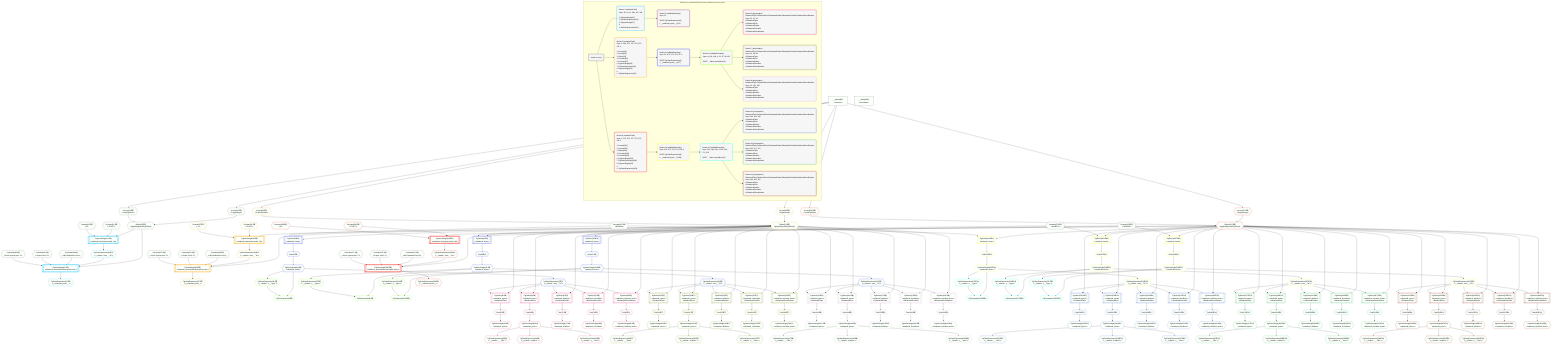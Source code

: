 %%{init: {'themeVariables': { 'fontSize': '12px'}}}%%
graph TD
    classDef path fill:#eee,stroke:#000,color:#000
    classDef plan fill:#fff,stroke-width:1px,color:#000
    classDef itemplan fill:#fff,stroke-width:2px,color:#000
    classDef unbatchedplan fill:#dff,stroke-width:1px,color:#000
    classDef sideeffectplan fill:#fcc,stroke-width:2px,color:#000
    classDef bucket fill:#f6f6f6,color:#000,stroke-width:2px,text-align:left


    %% plan dependencies
    Object15{{"Object[15∈0]<br />ᐸ{pgSettings,withPgClient}ᐳ"}}:::plan
    Access13{{"Access[13∈0]<br />ᐸ2.pgSettingsᐳ"}}:::plan
    Access14{{"Access[14∈0]<br />ᐸ2.withPgClientᐳ"}}:::plan
    Access13 & Access14 --> Object15
    __Value2["__Value[2∈0]<br />ᐸcontextᐳ"]:::plan
    __Value2 --> Access13
    __Value2 --> Access14
    __Value4["__Value[4∈0]<br />ᐸrootValueᐳ"]:::plan
    Constant10{{"Constant[10∈0]<br />ᐸ'POST'ᐳ"}}:::plan
    Constant11{{"Constant[11∈0]<br />ᐸ2ᐳ"}}:::plan
    Constant366{{"Constant[366∈0]<br />ᐸ'My Relational Post 1'ᐳ"}}:::plan
    Constant367{{"Constant[367∈0]<br />ᐸ'A post, innit? 1'ᐳ"}}:::plan
    Constant368{{"Constant[368∈0]<br />ᐸ'Such a great post. 1'ᐳ"}}:::plan
    Constant369{{"Constant[369∈0]<br />ᐸ'My Relational Post 2'ᐳ"}}:::plan
    Constant370{{"Constant[370∈0]<br />ᐸ'A post, innit? 2'ᐳ"}}:::plan
    Constant371{{"Constant[371∈0]<br />ᐸ'Such a great post. 2'ᐳ"}}:::plan
    Constant372{{"Constant[372∈0]<br />ᐸ1000000ᐳ"}}:::plan
    Constant373{{"Constant[373∈0]<br />ᐸ1000001ᐳ"}}:::plan
    Constant374{{"Constant[374∈0]<br />ᐸ1000002ᐳ"}}:::plan
    Constant375{{"Constant[375∈0]<br />ᐸ'My Relational Post 3'ᐳ"}}:::plan
    Constant376{{"Constant[376∈0]<br />ᐸ'A post, innit? 3'ᐳ"}}:::plan
    Constant377{{"Constant[377∈0]<br />ᐸ'Such a great post. 3'ᐳ"}}:::plan
    PgInsertSingle17[["PgInsertSingle[17∈1]<br />ᐸrelational_posts(id,title,description,note)ᐳ"]]:::sideeffectplan
    PgClassExpression16{{"PgClassExpression[16∈1]<br />ᐸ__relation...ems__.”id”ᐳ"}}:::plan
    Object15 & PgClassExpression16 & Constant366 & Constant367 & Constant368 --> PgInsertSingle17
    PgInsertSingle12[["PgInsertSingle[12∈1]<br />ᐸrelational_items(type,author_id)ᐳ"]]:::sideeffectplan
    Object15 & Constant10 & Constant11 --> PgInsertSingle12
    PgInsertSingle12 --> PgClassExpression16
    PgClassExpression21{{"PgClassExpression[21∈1]<br />ᐸ__relational_posts__ᐳ"}}:::plan
    PgInsertSingle17 --> PgClassExpression21
    PgInsertSingle33[["PgInsertSingle[33∈3]<br />ᐸrelational_posts(id,title,description,note)ᐳ"]]:::sideeffectplan
    Object31{{"Object[31∈3]<br />ᐸ{pgSettings,withPgClient}ᐳ"}}:::plan
    PgClassExpression32{{"PgClassExpression[32∈3]<br />ᐸ__relation...ems__.”id”ᐳ"}}:::plan
    Object31 & PgClassExpression32 & Constant369 & Constant370 & Constant371 --> PgInsertSingle33
    PgInsertSingle28[["PgInsertSingle[28∈3]<br />ᐸrelational_items(type,author_id)ᐳ"]]:::sideeffectplan
    Constant26{{"Constant[26∈3]<br />ᐸ'POST'ᐳ"}}:::plan
    Constant27{{"Constant[27∈3]<br />ᐸ2ᐳ"}}:::plan
    Object31 & Constant26 & Constant27 --> PgInsertSingle28
    Access29{{"Access[29∈3]<br />ᐸ2.pgSettingsᐳ"}}:::plan
    Access30{{"Access[30∈3]<br />ᐸ2.withPgClientᐳ"}}:::plan
    Access29 & Access30 --> Object31
    __Value2 --> Access29
    __Value2 --> Access30
    PgInsertSingle28 --> PgClassExpression32
    PgClassExpression37{{"PgClassExpression[37∈3]<br />ᐸ__relational_posts__ᐳ"}}:::plan
    PgInsertSingle33 --> PgClassExpression37
    PgSelect39[["PgSelect[39∈4]<br />ᐸrelational_itemsᐳ"]]:::plan
    Object31 & Constant372 --> PgSelect39
    PgSelect91[["PgSelect[91∈4]<br />ᐸrelational_itemsᐳ"]]:::plan
    Object31 & Constant373 --> PgSelect91
    PgSelect143[["PgSelect[143∈4]<br />ᐸrelational_itemsᐳ"]]:::plan
    Object31 & Constant374 --> PgSelect143
    First43{{"First[43∈4]"}}:::plan
    PgSelect39 --> First43
    PgSelectSingle44{{"PgSelectSingle[44∈4]<br />ᐸrelational_itemsᐳ"}}:::plan
    First43 --> PgSelectSingle44
    PgClassExpression47{{"PgClassExpression[47∈4]<br />ᐸ__relation...ems__.”id”ᐳ"}}:::plan
    PgSelectSingle44 --> PgClassExpression47
    First95{{"First[95∈4]"}}:::plan
    PgSelect91 --> First95
    PgSelectSingle96{{"PgSelectSingle[96∈4]<br />ᐸrelational_itemsᐳ"}}:::plan
    First95 --> PgSelectSingle96
    PgClassExpression99{{"PgClassExpression[99∈4]<br />ᐸ__relation...ems__.”id”ᐳ"}}:::plan
    PgSelectSingle96 --> PgClassExpression99
    First147{{"First[147∈4]"}}:::plan
    PgSelect143 --> First147
    PgSelectSingle148{{"PgSelectSingle[148∈4]<br />ᐸrelational_itemsᐳ"}}:::plan
    First147 --> PgSelectSingle148
    PgClassExpression151{{"PgClassExpression[151∈4]<br />ᐸ__relation...ems__.”id”ᐳ"}}:::plan
    PgSelectSingle148 --> PgClassExpression151
    PgPolymorphic46{{"PgPolymorphic[46∈5]"}}:::plan
    PgClassExpression45{{"PgClassExpression[45∈5]<br />ᐸ__relation...s__.”type”ᐳ"}}:::plan
    PgSelectSingle44 & PgClassExpression45 --> PgPolymorphic46
    PgPolymorphic98{{"PgPolymorphic[98∈5]"}}:::plan
    PgClassExpression97{{"PgClassExpression[97∈5]<br />ᐸ__relation...s__.”type”ᐳ"}}:::plan
    PgSelectSingle96 & PgClassExpression97 --> PgPolymorphic98
    PgPolymorphic150{{"PgPolymorphic[150∈5]"}}:::plan
    PgClassExpression149{{"PgClassExpression[149∈5]<br />ᐸ__relation...s__.”type”ᐳ"}}:::plan
    PgSelectSingle148 & PgClassExpression149 --> PgPolymorphic150
    PgSelectSingle44 --> PgClassExpression45
    PgSelectSingle96 --> PgClassExpression97
    PgSelectSingle148 --> PgClassExpression149
    PgSelect48[["PgSelect[48∈6]<br />ᐸrelational_topicsᐳ<br />ᐳRelationalTopic"]]:::plan
    Object31 & PgClassExpression47 --> PgSelect48
    PgSelect56[["PgSelect[56∈6]<br />ᐸrelational_postsᐳ<br />ᐳRelationalPost"]]:::plan
    Object31 & PgClassExpression47 --> PgSelect56
    PgSelect67[["PgSelect[67∈6]<br />ᐸrelational_dividersᐳ<br />ᐳRelationalDivider"]]:::plan
    Object31 & PgClassExpression47 --> PgSelect67
    PgSelect75[["PgSelect[75∈6]<br />ᐸrelational_checklistsᐳ<br />ᐳRelationalChecklist"]]:::plan
    Object31 & PgClassExpression47 --> PgSelect75
    PgSelect83[["PgSelect[83∈6]<br />ᐸrelational_checklist_itemsᐳ<br />ᐳRelationalChecklistItem"]]:::plan
    Object31 & PgClassExpression47 --> PgSelect83
    First52{{"First[52∈6]"}}:::plan
    PgSelect48 --> First52
    PgSelectSingle53{{"PgSelectSingle[53∈6]<br />ᐸrelational_topicsᐳ"}}:::plan
    First52 --> PgSelectSingle53
    First60{{"First[60∈6]"}}:::plan
    PgSelect56 --> First60
    PgSelectSingle61{{"PgSelectSingle[61∈6]<br />ᐸrelational_postsᐳ"}}:::plan
    First60 --> PgSelectSingle61
    PgClassExpression63{{"PgClassExpression[63∈6]<br />ᐸ__relation...__.”title”ᐳ"}}:::plan
    PgSelectSingle61 --> PgClassExpression63
    PgClassExpression64{{"PgClassExpression[64∈6]<br />ᐸ__relation...scription”ᐳ"}}:::plan
    PgSelectSingle61 --> PgClassExpression64
    PgClassExpression65{{"PgClassExpression[65∈6]<br />ᐸ__relation...s__.”note”ᐳ"}}:::plan
    PgSelectSingle61 --> PgClassExpression65
    First71{{"First[71∈6]"}}:::plan
    PgSelect67 --> First71
    PgSelectSingle72{{"PgSelectSingle[72∈6]<br />ᐸrelational_dividersᐳ"}}:::plan
    First71 --> PgSelectSingle72
    First79{{"First[79∈6]"}}:::plan
    PgSelect75 --> First79
    PgSelectSingle80{{"PgSelectSingle[80∈6]<br />ᐸrelational_checklistsᐳ"}}:::plan
    First79 --> PgSelectSingle80
    First87{{"First[87∈6]"}}:::plan
    PgSelect83 --> First87
    PgSelectSingle88{{"PgSelectSingle[88∈6]<br />ᐸrelational_checklist_itemsᐳ"}}:::plan
    First87 --> PgSelectSingle88
    PgSelect100[["PgSelect[100∈7]<br />ᐸrelational_topicsᐳ<br />ᐳRelationalTopic"]]:::plan
    Object31 & PgClassExpression99 --> PgSelect100
    PgSelect108[["PgSelect[108∈7]<br />ᐸrelational_postsᐳ<br />ᐳRelationalPost"]]:::plan
    Object31 & PgClassExpression99 --> PgSelect108
    PgSelect119[["PgSelect[119∈7]<br />ᐸrelational_dividersᐳ<br />ᐳRelationalDivider"]]:::plan
    Object31 & PgClassExpression99 --> PgSelect119
    PgSelect127[["PgSelect[127∈7]<br />ᐸrelational_checklistsᐳ<br />ᐳRelationalChecklist"]]:::plan
    Object31 & PgClassExpression99 --> PgSelect127
    PgSelect135[["PgSelect[135∈7]<br />ᐸrelational_checklist_itemsᐳ<br />ᐳRelationalChecklistItem"]]:::plan
    Object31 & PgClassExpression99 --> PgSelect135
    First104{{"First[104∈7]"}}:::plan
    PgSelect100 --> First104
    PgSelectSingle105{{"PgSelectSingle[105∈7]<br />ᐸrelational_topicsᐳ"}}:::plan
    First104 --> PgSelectSingle105
    First112{{"First[112∈7]"}}:::plan
    PgSelect108 --> First112
    PgSelectSingle113{{"PgSelectSingle[113∈7]<br />ᐸrelational_postsᐳ"}}:::plan
    First112 --> PgSelectSingle113
    PgClassExpression115{{"PgClassExpression[115∈7]<br />ᐸ__relation...__.”title”ᐳ"}}:::plan
    PgSelectSingle113 --> PgClassExpression115
    PgClassExpression116{{"PgClassExpression[116∈7]<br />ᐸ__relation...scription”ᐳ"}}:::plan
    PgSelectSingle113 --> PgClassExpression116
    PgClassExpression117{{"PgClassExpression[117∈7]<br />ᐸ__relation...s__.”note”ᐳ"}}:::plan
    PgSelectSingle113 --> PgClassExpression117
    First123{{"First[123∈7]"}}:::plan
    PgSelect119 --> First123
    PgSelectSingle124{{"PgSelectSingle[124∈7]<br />ᐸrelational_dividersᐳ"}}:::plan
    First123 --> PgSelectSingle124
    First131{{"First[131∈7]"}}:::plan
    PgSelect127 --> First131
    PgSelectSingle132{{"PgSelectSingle[132∈7]<br />ᐸrelational_checklistsᐳ"}}:::plan
    First131 --> PgSelectSingle132
    First139{{"First[139∈7]"}}:::plan
    PgSelect135 --> First139
    PgSelectSingle140{{"PgSelectSingle[140∈7]<br />ᐸrelational_checklist_itemsᐳ"}}:::plan
    First139 --> PgSelectSingle140
    PgSelect152[["PgSelect[152∈8]<br />ᐸrelational_topicsᐳ<br />ᐳRelationalTopic"]]:::plan
    Object31 & PgClassExpression151 --> PgSelect152
    PgSelect160[["PgSelect[160∈8]<br />ᐸrelational_postsᐳ<br />ᐳRelationalPost"]]:::plan
    Object31 & PgClassExpression151 --> PgSelect160
    PgSelect171[["PgSelect[171∈8]<br />ᐸrelational_dividersᐳ<br />ᐳRelationalDivider"]]:::plan
    Object31 & PgClassExpression151 --> PgSelect171
    PgSelect179[["PgSelect[179∈8]<br />ᐸrelational_checklistsᐳ<br />ᐳRelationalChecklist"]]:::plan
    Object31 & PgClassExpression151 --> PgSelect179
    PgSelect187[["PgSelect[187∈8]<br />ᐸrelational_checklist_itemsᐳ<br />ᐳRelationalChecklistItem"]]:::plan
    Object31 & PgClassExpression151 --> PgSelect187
    First156{{"First[156∈8]"}}:::plan
    PgSelect152 --> First156
    PgSelectSingle157{{"PgSelectSingle[157∈8]<br />ᐸrelational_topicsᐳ"}}:::plan
    First156 --> PgSelectSingle157
    First164{{"First[164∈8]"}}:::plan
    PgSelect160 --> First164
    PgSelectSingle165{{"PgSelectSingle[165∈8]<br />ᐸrelational_postsᐳ"}}:::plan
    First164 --> PgSelectSingle165
    PgClassExpression167{{"PgClassExpression[167∈8]<br />ᐸ__relation...__.”title”ᐳ"}}:::plan
    PgSelectSingle165 --> PgClassExpression167
    PgClassExpression168{{"PgClassExpression[168∈8]<br />ᐸ__relation...scription”ᐳ"}}:::plan
    PgSelectSingle165 --> PgClassExpression168
    PgClassExpression169{{"PgClassExpression[169∈8]<br />ᐸ__relation...s__.”note”ᐳ"}}:::plan
    PgSelectSingle165 --> PgClassExpression169
    First175{{"First[175∈8]"}}:::plan
    PgSelect171 --> First175
    PgSelectSingle176{{"PgSelectSingle[176∈8]<br />ᐸrelational_dividersᐳ"}}:::plan
    First175 --> PgSelectSingle176
    First183{{"First[183∈8]"}}:::plan
    PgSelect179 --> First183
    PgSelectSingle184{{"PgSelectSingle[184∈8]<br />ᐸrelational_checklistsᐳ"}}:::plan
    First183 --> PgSelectSingle184
    First191{{"First[191∈8]"}}:::plan
    PgSelect187 --> First191
    PgSelectSingle192{{"PgSelectSingle[192∈8]<br />ᐸrelational_checklist_itemsᐳ"}}:::plan
    First191 --> PgSelectSingle192
    PgInsertSingle205[["PgInsertSingle[205∈9]<br />ᐸrelational_posts(id,title,description,note)ᐳ"]]:::sideeffectplan
    Object203{{"Object[203∈9]<br />ᐸ{pgSettings,withPgClient}ᐳ"}}:::plan
    PgClassExpression204{{"PgClassExpression[204∈9]<br />ᐸ__relation...ems__.”id”ᐳ"}}:::plan
    Object203 & PgClassExpression204 & Constant375 & Constant376 & Constant377 --> PgInsertSingle205
    PgInsertSingle200[["PgInsertSingle[200∈9]<br />ᐸrelational_items(type,author_id)ᐳ"]]:::sideeffectplan
    Constant198{{"Constant[198∈9]<br />ᐸ'POST'ᐳ"}}:::plan
    Constant199{{"Constant[199∈9]<br />ᐸ2ᐳ"}}:::plan
    Object203 & Constant198 & Constant199 --> PgInsertSingle200
    Access201{{"Access[201∈9]<br />ᐸ2.pgSettingsᐳ"}}:::plan
    Access202{{"Access[202∈9]<br />ᐸ2.withPgClientᐳ"}}:::plan
    Access201 & Access202 --> Object203
    __Value2 --> Access201
    __Value2 --> Access202
    PgInsertSingle200 --> PgClassExpression204
    PgClassExpression209{{"PgClassExpression[209∈9]<br />ᐸ__relational_posts__ᐳ"}}:::plan
    PgInsertSingle205 --> PgClassExpression209
    PgSelect211[["PgSelect[211∈10]<br />ᐸrelational_itemsᐳ"]]:::plan
    Object203 & Constant372 --> PgSelect211
    PgSelect263[["PgSelect[263∈10]<br />ᐸrelational_itemsᐳ"]]:::plan
    Object203 & Constant373 --> PgSelect263
    PgSelect315[["PgSelect[315∈10]<br />ᐸrelational_itemsᐳ"]]:::plan
    Object203 & Constant374 --> PgSelect315
    First215{{"First[215∈10]"}}:::plan
    PgSelect211 --> First215
    PgSelectSingle216{{"PgSelectSingle[216∈10]<br />ᐸrelational_itemsᐳ"}}:::plan
    First215 --> PgSelectSingle216
    PgClassExpression219{{"PgClassExpression[219∈10]<br />ᐸ__relation...ems__.”id”ᐳ"}}:::plan
    PgSelectSingle216 --> PgClassExpression219
    First267{{"First[267∈10]"}}:::plan
    PgSelect263 --> First267
    PgSelectSingle268{{"PgSelectSingle[268∈10]<br />ᐸrelational_itemsᐳ"}}:::plan
    First267 --> PgSelectSingle268
    PgClassExpression271{{"PgClassExpression[271∈10]<br />ᐸ__relation...ems__.”id”ᐳ"}}:::plan
    PgSelectSingle268 --> PgClassExpression271
    First319{{"First[319∈10]"}}:::plan
    PgSelect315 --> First319
    PgSelectSingle320{{"PgSelectSingle[320∈10]<br />ᐸrelational_itemsᐳ"}}:::plan
    First319 --> PgSelectSingle320
    PgClassExpression323{{"PgClassExpression[323∈10]<br />ᐸ__relation...ems__.”id”ᐳ"}}:::plan
    PgSelectSingle320 --> PgClassExpression323
    PgPolymorphic218{{"PgPolymorphic[218∈11]"}}:::plan
    PgClassExpression217{{"PgClassExpression[217∈11]<br />ᐸ__relation...s__.”type”ᐳ"}}:::plan
    PgSelectSingle216 & PgClassExpression217 --> PgPolymorphic218
    PgPolymorphic270{{"PgPolymorphic[270∈11]"}}:::plan
    PgClassExpression269{{"PgClassExpression[269∈11]<br />ᐸ__relation...s__.”type”ᐳ"}}:::plan
    PgSelectSingle268 & PgClassExpression269 --> PgPolymorphic270
    PgPolymorphic322{{"PgPolymorphic[322∈11]"}}:::plan
    PgClassExpression321{{"PgClassExpression[321∈11]<br />ᐸ__relation...s__.”type”ᐳ"}}:::plan
    PgSelectSingle320 & PgClassExpression321 --> PgPolymorphic322
    PgSelectSingle216 --> PgClassExpression217
    PgSelectSingle268 --> PgClassExpression269
    PgSelectSingle320 --> PgClassExpression321
    PgSelect220[["PgSelect[220∈12]<br />ᐸrelational_topicsᐳ<br />ᐳRelationalTopic"]]:::plan
    Object203 & PgClassExpression219 --> PgSelect220
    PgSelect228[["PgSelect[228∈12]<br />ᐸrelational_postsᐳ<br />ᐳRelationalPost"]]:::plan
    Object203 & PgClassExpression219 --> PgSelect228
    PgSelect239[["PgSelect[239∈12]<br />ᐸrelational_dividersᐳ<br />ᐳRelationalDivider"]]:::plan
    Object203 & PgClassExpression219 --> PgSelect239
    PgSelect247[["PgSelect[247∈12]<br />ᐸrelational_checklistsᐳ<br />ᐳRelationalChecklist"]]:::plan
    Object203 & PgClassExpression219 --> PgSelect247
    PgSelect255[["PgSelect[255∈12]<br />ᐸrelational_checklist_itemsᐳ<br />ᐳRelationalChecklistItem"]]:::plan
    Object203 & PgClassExpression219 --> PgSelect255
    First224{{"First[224∈12]"}}:::plan
    PgSelect220 --> First224
    PgSelectSingle225{{"PgSelectSingle[225∈12]<br />ᐸrelational_topicsᐳ"}}:::plan
    First224 --> PgSelectSingle225
    First232{{"First[232∈12]"}}:::plan
    PgSelect228 --> First232
    PgSelectSingle233{{"PgSelectSingle[233∈12]<br />ᐸrelational_postsᐳ"}}:::plan
    First232 --> PgSelectSingle233
    PgClassExpression235{{"PgClassExpression[235∈12]<br />ᐸ__relation...__.”title”ᐳ"}}:::plan
    PgSelectSingle233 --> PgClassExpression235
    PgClassExpression236{{"PgClassExpression[236∈12]<br />ᐸ__relation...scription”ᐳ"}}:::plan
    PgSelectSingle233 --> PgClassExpression236
    PgClassExpression237{{"PgClassExpression[237∈12]<br />ᐸ__relation...s__.”note”ᐳ"}}:::plan
    PgSelectSingle233 --> PgClassExpression237
    First243{{"First[243∈12]"}}:::plan
    PgSelect239 --> First243
    PgSelectSingle244{{"PgSelectSingle[244∈12]<br />ᐸrelational_dividersᐳ"}}:::plan
    First243 --> PgSelectSingle244
    First251{{"First[251∈12]"}}:::plan
    PgSelect247 --> First251
    PgSelectSingle252{{"PgSelectSingle[252∈12]<br />ᐸrelational_checklistsᐳ"}}:::plan
    First251 --> PgSelectSingle252
    First259{{"First[259∈12]"}}:::plan
    PgSelect255 --> First259
    PgSelectSingle260{{"PgSelectSingle[260∈12]<br />ᐸrelational_checklist_itemsᐳ"}}:::plan
    First259 --> PgSelectSingle260
    PgSelect272[["PgSelect[272∈13]<br />ᐸrelational_topicsᐳ<br />ᐳRelationalTopic"]]:::plan
    Object203 & PgClassExpression271 --> PgSelect272
    PgSelect280[["PgSelect[280∈13]<br />ᐸrelational_postsᐳ<br />ᐳRelationalPost"]]:::plan
    Object203 & PgClassExpression271 --> PgSelect280
    PgSelect291[["PgSelect[291∈13]<br />ᐸrelational_dividersᐳ<br />ᐳRelationalDivider"]]:::plan
    Object203 & PgClassExpression271 --> PgSelect291
    PgSelect299[["PgSelect[299∈13]<br />ᐸrelational_checklistsᐳ<br />ᐳRelationalChecklist"]]:::plan
    Object203 & PgClassExpression271 --> PgSelect299
    PgSelect307[["PgSelect[307∈13]<br />ᐸrelational_checklist_itemsᐳ<br />ᐳRelationalChecklistItem"]]:::plan
    Object203 & PgClassExpression271 --> PgSelect307
    First276{{"First[276∈13]"}}:::plan
    PgSelect272 --> First276
    PgSelectSingle277{{"PgSelectSingle[277∈13]<br />ᐸrelational_topicsᐳ"}}:::plan
    First276 --> PgSelectSingle277
    First284{{"First[284∈13]"}}:::plan
    PgSelect280 --> First284
    PgSelectSingle285{{"PgSelectSingle[285∈13]<br />ᐸrelational_postsᐳ"}}:::plan
    First284 --> PgSelectSingle285
    PgClassExpression287{{"PgClassExpression[287∈13]<br />ᐸ__relation...__.”title”ᐳ"}}:::plan
    PgSelectSingle285 --> PgClassExpression287
    PgClassExpression288{{"PgClassExpression[288∈13]<br />ᐸ__relation...scription”ᐳ"}}:::plan
    PgSelectSingle285 --> PgClassExpression288
    PgClassExpression289{{"PgClassExpression[289∈13]<br />ᐸ__relation...s__.”note”ᐳ"}}:::plan
    PgSelectSingle285 --> PgClassExpression289
    First295{{"First[295∈13]"}}:::plan
    PgSelect291 --> First295
    PgSelectSingle296{{"PgSelectSingle[296∈13]<br />ᐸrelational_dividersᐳ"}}:::plan
    First295 --> PgSelectSingle296
    First303{{"First[303∈13]"}}:::plan
    PgSelect299 --> First303
    PgSelectSingle304{{"PgSelectSingle[304∈13]<br />ᐸrelational_checklistsᐳ"}}:::plan
    First303 --> PgSelectSingle304
    First311{{"First[311∈13]"}}:::plan
    PgSelect307 --> First311
    PgSelectSingle312{{"PgSelectSingle[312∈13]<br />ᐸrelational_checklist_itemsᐳ"}}:::plan
    First311 --> PgSelectSingle312
    PgSelect324[["PgSelect[324∈14]<br />ᐸrelational_topicsᐳ<br />ᐳRelationalTopic"]]:::plan
    Object203 & PgClassExpression323 --> PgSelect324
    PgSelect332[["PgSelect[332∈14]<br />ᐸrelational_postsᐳ<br />ᐳRelationalPost"]]:::plan
    Object203 & PgClassExpression323 --> PgSelect332
    PgSelect343[["PgSelect[343∈14]<br />ᐸrelational_dividersᐳ<br />ᐳRelationalDivider"]]:::plan
    Object203 & PgClassExpression323 --> PgSelect343
    PgSelect351[["PgSelect[351∈14]<br />ᐸrelational_checklistsᐳ<br />ᐳRelationalChecklist"]]:::plan
    Object203 & PgClassExpression323 --> PgSelect351
    PgSelect359[["PgSelect[359∈14]<br />ᐸrelational_checklist_itemsᐳ<br />ᐳRelationalChecklistItem"]]:::plan
    Object203 & PgClassExpression323 --> PgSelect359
    First328{{"First[328∈14]"}}:::plan
    PgSelect324 --> First328
    PgSelectSingle329{{"PgSelectSingle[329∈14]<br />ᐸrelational_topicsᐳ"}}:::plan
    First328 --> PgSelectSingle329
    First336{{"First[336∈14]"}}:::plan
    PgSelect332 --> First336
    PgSelectSingle337{{"PgSelectSingle[337∈14]<br />ᐸrelational_postsᐳ"}}:::plan
    First336 --> PgSelectSingle337
    PgClassExpression339{{"PgClassExpression[339∈14]<br />ᐸ__relation...__.”title”ᐳ"}}:::plan
    PgSelectSingle337 --> PgClassExpression339
    PgClassExpression340{{"PgClassExpression[340∈14]<br />ᐸ__relation...scription”ᐳ"}}:::plan
    PgSelectSingle337 --> PgClassExpression340
    PgClassExpression341{{"PgClassExpression[341∈14]<br />ᐸ__relation...s__.”note”ᐳ"}}:::plan
    PgSelectSingle337 --> PgClassExpression341
    First347{{"First[347∈14]"}}:::plan
    PgSelect343 --> First347
    PgSelectSingle348{{"PgSelectSingle[348∈14]<br />ᐸrelational_dividersᐳ"}}:::plan
    First347 --> PgSelectSingle348
    First355{{"First[355∈14]"}}:::plan
    PgSelect351 --> First355
    PgSelectSingle356{{"PgSelectSingle[356∈14]<br />ᐸrelational_checklistsᐳ"}}:::plan
    First355 --> PgSelectSingle356
    First363{{"First[363∈14]"}}:::plan
    PgSelect359 --> First363
    PgSelectSingle364{{"PgSelectSingle[364∈14]<br />ᐸrelational_checklist_itemsᐳ"}}:::plan
    First363 --> PgSelectSingle364

    %% define steps

    subgraph "Buckets for mutations/basics/create-relational-post-no-query"
    Bucket0("Bucket 0 (root)"):::bucket
    classDef bucket0 stroke:#696969
    class Bucket0,__Value2,__Value4,Constant10,Constant11,Access13,Access14,Object15,Constant366,Constant367,Constant368,Constant369,Constant370,Constant371,Constant372,Constant373,Constant374,Constant375,Constant376,Constant377 bucket0
    Bucket1("Bucket 1 (mutationField)<br />Deps: 15, 10, 11, 366, 367, 368<br /><br />1: PgInsertSingle[12]<br />2: PgClassExpression[16]<br />3: PgInsertSingle[17]<br />4: <br />ᐳ: PgClassExpression[21]"):::bucket
    classDef bucket1 stroke:#00bfff
    class Bucket1,PgInsertSingle12,PgClassExpression16,PgInsertSingle17,PgClassExpression21 bucket1
    Bucket2("Bucket 2 (nullableBoundary)<br />Deps: 21<br /><br />ROOT PgClassExpression{1}ᐸ__relational_posts__ᐳ[21]"):::bucket
    classDef bucket2 stroke:#7f007f
    class Bucket2 bucket2
    Bucket3("Bucket 3 (mutationField)<br />Deps: 2, 369, 370, 371, 372, 373, 374, 4<br /><br />1: Access[29]<br />2: Access[30]<br />3: Object[31]<br />4: Constant[26]<br />5: Constant[27]<br />6: PgInsertSingle[28]<br />7: PgClassExpression[32]<br />8: PgInsertSingle[33]<br />9: <br />ᐳ: PgClassExpression[37]"):::bucket
    classDef bucket3 stroke:#ffa500
    class Bucket3,Constant26,Constant27,PgInsertSingle28,Access29,Access30,Object31,PgClassExpression32,PgInsertSingle33,PgClassExpression37 bucket3
    Bucket4("Bucket 4 (nullableBoundary)<br />Deps: 31, 372, 373, 374, 37, 4<br /><br />ROOT PgClassExpression{3}ᐸ__relational_posts__ᐳ[37]"):::bucket
    classDef bucket4 stroke:#0000ff
    class Bucket4,PgSelect39,First43,PgSelectSingle44,PgClassExpression47,PgSelect91,First95,PgSelectSingle96,PgClassExpression99,PgSelect143,First147,PgSelectSingle148,PgClassExpression151 bucket4
    Bucket5("Bucket 5 (nullableBoundary)<br />Deps: 44, 96, 148, 4, 31, 47, 99, 151<br /><br />ROOT __ValueᐸrootValueᐳ[4]"):::bucket
    classDef bucket5 stroke:#7fff00
    class Bucket5,PgClassExpression45,PgPolymorphic46,PgClassExpression97,PgPolymorphic98,PgClassExpression149,PgPolymorphic150 bucket5
    Bucket6("Bucket 6 (polymorphic)<br />RelationalTopic,RelationalPost,RelationalDivider,RelationalChecklist,RelationalChecklistItem<br />Deps: 31, 47, 46<br />ᐳRelationalTopic<br />ᐳRelationalPost<br />ᐳRelationalDivider<br />ᐳRelationalChecklist<br />ᐳRelationalChecklistItem"):::bucket
    classDef bucket6 stroke:#ff1493
    class Bucket6,PgSelect48,First52,PgSelectSingle53,PgSelect56,First60,PgSelectSingle61,PgClassExpression63,PgClassExpression64,PgClassExpression65,PgSelect67,First71,PgSelectSingle72,PgSelect75,First79,PgSelectSingle80,PgSelect83,First87,PgSelectSingle88 bucket6
    Bucket7("Bucket 7 (polymorphic)<br />RelationalTopic,RelationalPost,RelationalDivider,RelationalChecklist,RelationalChecklistItem<br />Deps: 31, 99, 98<br />ᐳRelationalTopic<br />ᐳRelationalPost<br />ᐳRelationalDivider<br />ᐳRelationalChecklist<br />ᐳRelationalChecklistItem"):::bucket
    classDef bucket7 stroke:#808000
    class Bucket7,PgSelect100,First104,PgSelectSingle105,PgSelect108,First112,PgSelectSingle113,PgClassExpression115,PgClassExpression116,PgClassExpression117,PgSelect119,First123,PgSelectSingle124,PgSelect127,First131,PgSelectSingle132,PgSelect135,First139,PgSelectSingle140 bucket7
    Bucket8("Bucket 8 (polymorphic)<br />RelationalTopic,RelationalPost,RelationalDivider,RelationalChecklist,RelationalChecklistItem<br />Deps: 31, 151, 150<br />ᐳRelationalTopic<br />ᐳRelationalPost<br />ᐳRelationalDivider<br />ᐳRelationalChecklist<br />ᐳRelationalChecklistItem"):::bucket
    classDef bucket8 stroke:#dda0dd
    class Bucket8,PgSelect152,First156,PgSelectSingle157,PgSelect160,First164,PgSelectSingle165,PgClassExpression167,PgClassExpression168,PgClassExpression169,PgSelect171,First175,PgSelectSingle176,PgSelect179,First183,PgSelectSingle184,PgSelect187,First191,PgSelectSingle192 bucket8
    Bucket9("Bucket 9 (mutationField)<br />Deps: 2, 375, 376, 377, 372, 373, 374, 4<br /><br />1: Access[201]<br />2: Access[202]<br />3: Object[203]<br />4: Constant[198]<br />5: Constant[199]<br />6: PgInsertSingle[200]<br />7: PgClassExpression[204]<br />8: PgInsertSingle[205]<br />9: <br />ᐳ: PgClassExpression[209]"):::bucket
    classDef bucket9 stroke:#ff0000
    class Bucket9,Constant198,Constant199,PgInsertSingle200,Access201,Access202,Object203,PgClassExpression204,PgInsertSingle205,PgClassExpression209 bucket9
    Bucket10("Bucket 10 (nullableBoundary)<br />Deps: 203, 372, 373, 374, 209, 4<br /><br />ROOT PgClassExpression{9}ᐸ__relational_posts__ᐳ[209]"):::bucket
    classDef bucket10 stroke:#ffff00
    class Bucket10,PgSelect211,First215,PgSelectSingle216,PgClassExpression219,PgSelect263,First267,PgSelectSingle268,PgClassExpression271,PgSelect315,First319,PgSelectSingle320,PgClassExpression323 bucket10
    Bucket11("Bucket 11 (nullableBoundary)<br />Deps: 216, 268, 320, 4, 203, 219, 271, 323<br /><br />ROOT __ValueᐸrootValueᐳ[4]"):::bucket
    classDef bucket11 stroke:#00ffff
    class Bucket11,PgClassExpression217,PgPolymorphic218,PgClassExpression269,PgPolymorphic270,PgClassExpression321,PgPolymorphic322 bucket11
    Bucket12("Bucket 12 (polymorphic)<br />RelationalTopic,RelationalPost,RelationalDivider,RelationalChecklist,RelationalChecklistItem<br />Deps: 203, 219, 218<br />ᐳRelationalTopic<br />ᐳRelationalPost<br />ᐳRelationalDivider<br />ᐳRelationalChecklist<br />ᐳRelationalChecklistItem"):::bucket
    classDef bucket12 stroke:#4169e1
    class Bucket12,PgSelect220,First224,PgSelectSingle225,PgSelect228,First232,PgSelectSingle233,PgClassExpression235,PgClassExpression236,PgClassExpression237,PgSelect239,First243,PgSelectSingle244,PgSelect247,First251,PgSelectSingle252,PgSelect255,First259,PgSelectSingle260 bucket12
    Bucket13("Bucket 13 (polymorphic)<br />RelationalTopic,RelationalPost,RelationalDivider,RelationalChecklist,RelationalChecklistItem<br />Deps: 203, 271, 270<br />ᐳRelationalTopic<br />ᐳRelationalPost<br />ᐳRelationalDivider<br />ᐳRelationalChecklist<br />ᐳRelationalChecklistItem"):::bucket
    classDef bucket13 stroke:#3cb371
    class Bucket13,PgSelect272,First276,PgSelectSingle277,PgSelect280,First284,PgSelectSingle285,PgClassExpression287,PgClassExpression288,PgClassExpression289,PgSelect291,First295,PgSelectSingle296,PgSelect299,First303,PgSelectSingle304,PgSelect307,First311,PgSelectSingle312 bucket13
    Bucket14("Bucket 14 (polymorphic)<br />RelationalTopic,RelationalPost,RelationalDivider,RelationalChecklist,RelationalChecklistItem<br />Deps: 203, 323, 322<br />ᐳRelationalTopic<br />ᐳRelationalPost<br />ᐳRelationalDivider<br />ᐳRelationalChecklist<br />ᐳRelationalChecklistItem"):::bucket
    classDef bucket14 stroke:#a52a2a
    class Bucket14,PgSelect324,First328,PgSelectSingle329,PgSelect332,First336,PgSelectSingle337,PgClassExpression339,PgClassExpression340,PgClassExpression341,PgSelect343,First347,PgSelectSingle348,PgSelect351,First355,PgSelectSingle356,PgSelect359,First363,PgSelectSingle364 bucket14
    Bucket0 --> Bucket1 & Bucket3 & Bucket9
    Bucket1 --> Bucket2
    Bucket3 --> Bucket4
    Bucket4 --> Bucket5
    Bucket5 --> Bucket6 & Bucket7 & Bucket8
    Bucket9 --> Bucket10
    Bucket10 --> Bucket11
    Bucket11 --> Bucket12 & Bucket13 & Bucket14
    classDef unary fill:#fafffa,borderWidth:8px
    class Object15,Access13,Access14,__Value2,__Value4,Constant10,Constant11,Constant366,Constant367,Constant368,Constant369,Constant370,Constant371,Constant372,Constant373,Constant374,Constant375,Constant376,Constant377,PgInsertSingle17,PgInsertSingle12,PgClassExpression16,PgClassExpression21,PgInsertSingle33,PgInsertSingle28,Object31,Access29,Access30,PgClassExpression32,PgClassExpression37,Constant26,Constant27,PgSelect39,PgSelect91,PgSelect143,First43,PgSelectSingle44,PgClassExpression47,First95,PgSelectSingle96,PgClassExpression99,First147,PgSelectSingle148,PgClassExpression151,PgPolymorphic46,PgPolymorphic98,PgPolymorphic150,PgClassExpression45,PgClassExpression97,PgClassExpression149,PgSelect48,PgSelect56,PgSelect67,PgSelect75,PgSelect83,First52,PgSelectSingle53,First60,PgSelectSingle61,PgClassExpression63,PgClassExpression64,PgClassExpression65,First71,PgSelectSingle72,First79,PgSelectSingle80,First87,PgSelectSingle88,PgSelect100,PgSelect108,PgSelect119,PgSelect127,PgSelect135,First104,PgSelectSingle105,First112,PgSelectSingle113,PgClassExpression115,PgClassExpression116,PgClassExpression117,First123,PgSelectSingle124,First131,PgSelectSingle132,First139,PgSelectSingle140,PgSelect152,PgSelect160,PgSelect171,PgSelect179,PgSelect187,First156,PgSelectSingle157,First164,PgSelectSingle165,PgClassExpression167,PgClassExpression168,PgClassExpression169,First175,PgSelectSingle176,First183,PgSelectSingle184,First191,PgSelectSingle192,PgInsertSingle205,PgInsertSingle200,Object203,Access201,Access202,PgClassExpression204,PgClassExpression209,Constant198,Constant199,PgSelect211,PgSelect263,PgSelect315,First215,PgSelectSingle216,PgClassExpression219,First267,PgSelectSingle268,PgClassExpression271,First319,PgSelectSingle320,PgClassExpression323,PgPolymorphic218,PgPolymorphic270,PgPolymorphic322,PgClassExpression217,PgClassExpression269,PgClassExpression321,PgSelect220,PgSelect228,PgSelect239,PgSelect247,PgSelect255,First224,PgSelectSingle225,First232,PgSelectSingle233,PgClassExpression235,PgClassExpression236,PgClassExpression237,First243,PgSelectSingle244,First251,PgSelectSingle252,First259,PgSelectSingle260,PgSelect272,PgSelect280,PgSelect291,PgSelect299,PgSelect307,First276,PgSelectSingle277,First284,PgSelectSingle285,PgClassExpression287,PgClassExpression288,PgClassExpression289,First295,PgSelectSingle296,First303,PgSelectSingle304,First311,PgSelectSingle312,PgSelect324,PgSelect332,PgSelect343,PgSelect351,PgSelect359,First328,PgSelectSingle329,First336,PgSelectSingle337,PgClassExpression339,PgClassExpression340,PgClassExpression341,First347,PgSelectSingle348,First355,PgSelectSingle356,First363,PgSelectSingle364 unary
    end